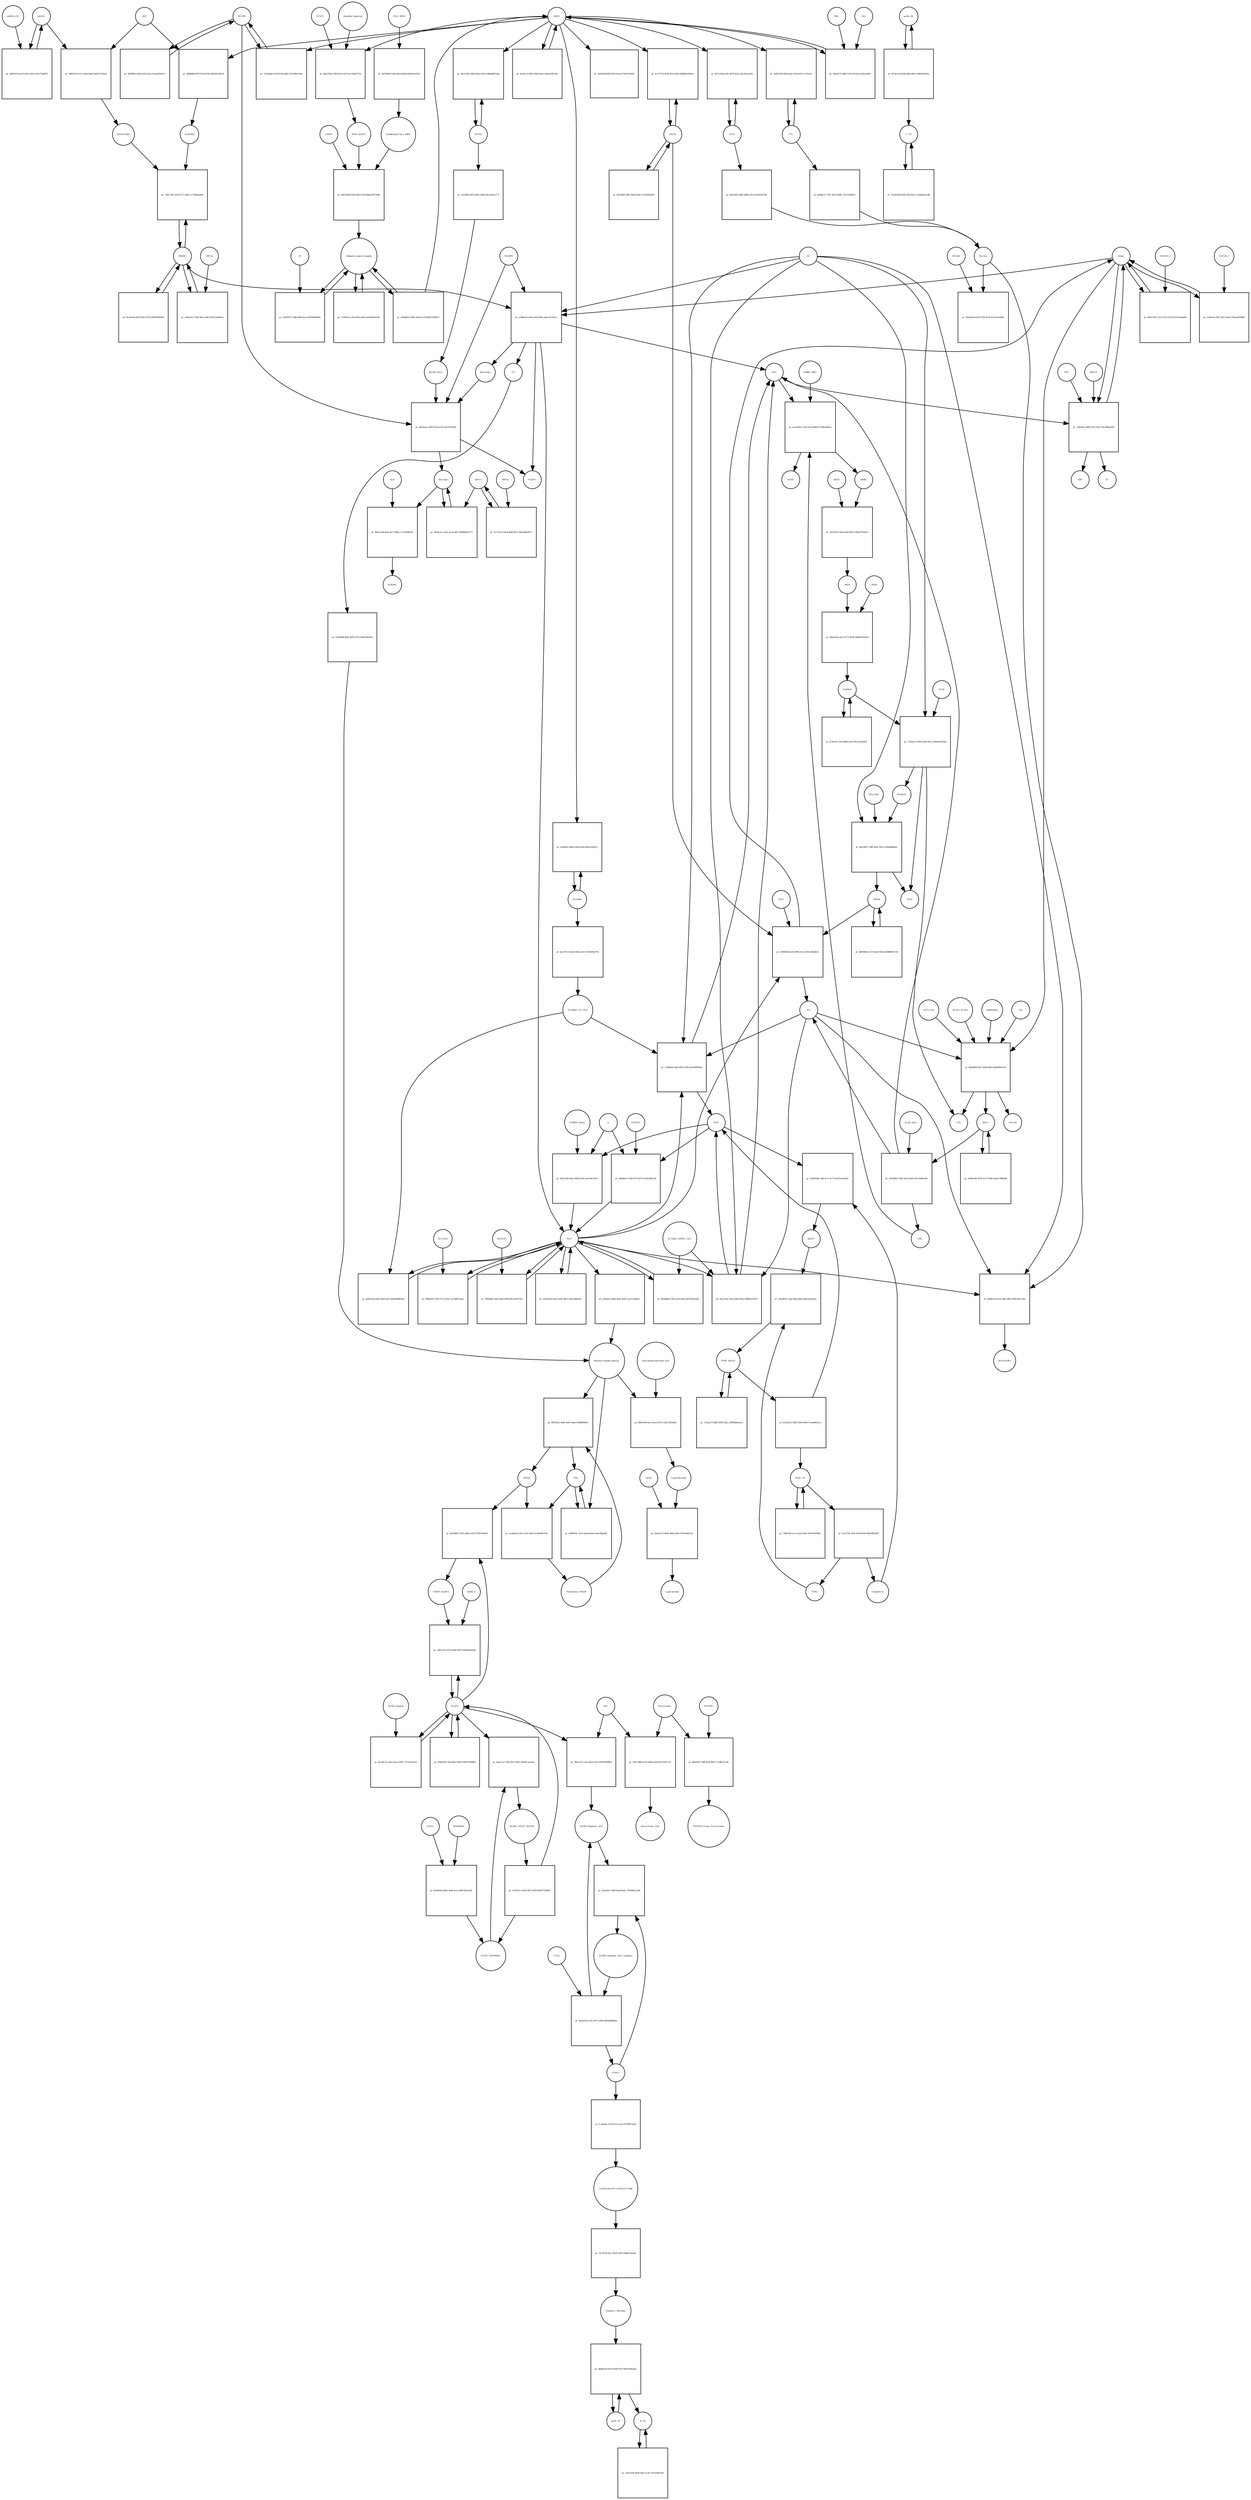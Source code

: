 strict digraph  {
Heme [annotation="urn_miriam_obo.chebi_CHEBI%3A30413", bipartite=0, cls="simple chemical", fontsize=4, label=Heme, shape=circle];
"pr_a7db6e1b-e932-4a65-9f9a-e0acc91354c2" [annotation="", bipartite=1, cls=process, fontsize=4, label="pr_a7db6e1b-e932-4a65-9f9a-e0acc91354c2", shape=square];
Biliverdin [annotation="urn_miriam_obo.chebi_CHEBI%3A17033", bipartite=0, cls="simple chemical", fontsize=4, label=Biliverdin, shape=circle];
HMOX1 [annotation="", bipartite=0, cls=macromolecule, fontsize=4, label=HMOX1, shape=circle];
O2 [annotation="urn_miriam_obo.chebi_CHEBI%3A15379", bipartite=0, cls="simple chemical", fontsize=4, label=O2, shape=circle];
NADPH [annotation="urn_miriam_obo.chebi_CHEBI%3A16474", bipartite=0, cls="simple chemical", fontsize=4, label=NADPH, shape=circle];
H2O [annotation="urn_miriam_obo.chebi_CHEBI%3A15377", bipartite=0, cls="simple chemical", fontsize=4, label=H2O, shape=circle];
"Fe2+" [annotation="urn_miriam_obo.chebi_CHEBI%3A29033", bipartite=0, cls="simple chemical", fontsize=4, label="Fe2+", shape=circle];
"NADP+" [annotation="urn_miriam_obo.chebi_CHEBI%3A18009", bipartite=0, cls="simple chemical", fontsize=4, label="NADP+", shape=circle];
CO [annotation="urn_miriam_obo.chebi_CHEBI%3A17245", bipartite=0, cls="simple chemical", fontsize=4, label=CO, shape=circle];
"pr_00d21435-c2ce-4710-a138-b1072c60ed90" [annotation="", bipartite=1, cls=process, fontsize=4, label="pr_00d21435-c2ce-4710-a138-b1072c60ed90", shape=square];
"FLVCR1-2" [annotation=urn_miriam_uniprot_Q9Y5Y0, bipartite=0, cls=macromolecule, fontsize=4, label="FLVCR1-2", shape=circle];
"pr_4d05aa4c-502f-41fd-aa24-aa0753f34f6a" [annotation="", bipartite=1, cls=process, fontsize=4, label="pr_4d05aa4c-502f-41fd-aa24-aa0753f34f6a", shape=square];
Bilirubin [annotation="urn_miriam_obo.chebi_CHEBI%3A16990", bipartite=0, cls="simple chemical", fontsize=4, label=Bilirubin, shape=circle];
BLVRB [annotation=urn_miriam_uniprot_P30043, bipartite=0, cls=macromolecule, fontsize=4, label=BLVRB, shape=circle];
"BLVRA_Zn2+" [annotation="urn_miriam_obo.chebi_CHEBI%3A29805|urn_miriam_uniprot_P53004", bipartite=0, cls=complex, fontsize=4, label="BLVRA_Zn2+", shape=circle];
"pr_661ba5cc-2bac-4c32-bdc1-890d663cb77c" [annotation="", bipartite=1, cls=process, fontsize=4, label="pr_661ba5cc-2bac-4c32-bdc1-890d663cb77c", shape=square];
ABCC1 [annotation="", bipartite=0, cls=macromolecule, fontsize=4, label=ABCC1, shape=circle];
"pr_900e1c68-8ae6-4f77-8485-cc27c0fd6230" [annotation="", bipartite=1, cls=process, fontsize=4, label="pr_900e1c68-8ae6-4f77-8485-cc27c0fd6230", shape=square];
ALB [annotation=urn_miriam_uniprot_P02768, bipartite=0, cls=macromolecule, fontsize=4, label=ALB, shape=circle];
"ALB/BIL" [annotation="urn_miriam_uniprot_P02768|urn_miriam_obo.chebi_CHEBI%3A16990", bipartite=0, cls=complex, fontsize=4, label="ALB/BIL", shape=circle];
NRF2 [annotation="", bipartite=0, cls=macromolecule, fontsize=4, label=NRF2, shape=circle];
"pr_dfdbf968-f679-47e6-87fd-168500128919" [annotation="", bipartite=1, cls=process, fontsize=4, label="pr_dfdbf968-f679-47e6-87fd-168500128919", shape=square];
MAF [annotation=urn_miriam_uniprot_O75444, bipartite=0, cls=macromolecule, fontsize=4, label=MAF, shape=circle];
"Nrf2/Maf" [annotation="", bipartite=0, cls=complex, fontsize=4, label="Nrf2/Maf", shape=circle];
"pr_78403278-a7ca-456a-b66f-2b031f728e44" [annotation="", bipartite=1, cls=process, fontsize=4, label="pr_78403278-a7ca-456a-b66f-2b031f728e44", shape=square];
BACH1 [annotation=urn_miriam_uniprot_O14867, bipartite=0, cls=macromolecule, fontsize=4, label=BACH1, shape=circle];
"BACH1/Maf" [annotation="", bipartite=0, cls=complex, fontsize=4, label="BACH1/Maf", shape=circle];
"pr_d8097470-8cc8-481e-af06-225fc73d4870" [annotation="", bipartite=1, cls=process, fontsize=4, label="pr_d8097470-8cc8-481e-af06-225fc73d4870", shape=square];
"miRNA-155" [annotation=urn_miriam_ncbigene_406947, bipartite=0, cls="nucleic acid feature", fontsize=4, label="miRNA-155", shape=circle];
"pr_728c7392-0109-4772-8b42-cc7df4feadd0" [annotation="", bipartite=1, cls=process, fontsize=4, label="pr_728c7392-0109-4772-8b42-cc7df4feadd0", shape=square];
PRIN9 [annotation="urn_miriam_obo.chebi_CHEBI%3A15430", bipartite=0, cls="simple chemical", fontsize=4, label=PRIN9, shape=circle];
"pr_e60948cd-6a20-409e-9cac-865c29fa8ec8" [annotation="", bipartite=1, cls=process, fontsize=4, label="pr_e60948cd-6a20-409e-9cac-865c29fa8ec8", shape=square];
FECH [annotation=urn_miriam_uniprot_P22830, bipartite=0, cls=macromolecule, fontsize=4, label=FECH, shape=circle];
"Pb2+" [annotation="urn_miriam_obo.chebi_CHEBI%3A27889", bipartite=0, cls="simple chemical", fontsize=4, label="Pb2+", shape=circle];
"H+" [annotation="urn_miriam_obo.chebi_CHEBI%3A15378", bipartite=0, cls="simple chemical", fontsize=4, label="H+", shape=circle];
"SUCC-CoA" [annotation="urn_miriam_obo.chebi_CHEBI%3A57292", bipartite=0, cls="simple chemical", fontsize=4, label="SUCC-CoA", shape=circle];
"pr_f8af8d94-b917-4d26-bff6-bdd4b6941fa9" [annotation="", bipartite=1, cls=process, fontsize=4, label="pr_f8af8d94-b917-4d26-bff6-bdd4b6941fa9", shape=square];
dALA [annotation="urn_miriam_obo.chebi_CHEBI%3A356416", bipartite=0, cls="simple chemical", fontsize=4, label=dALA, shape=circle];
ALAS1_ALAS2 [annotation="urn_miriam_uniprot_P13196|urn_miriam_uniprot_P22557", bipartite=0, cls=complex, fontsize=4, label=ALAS1_ALAS2, shape=circle];
Panhematin [annotation="urn_miriam_obo.chebi_CHEBI%3A50385", bipartite=0, cls="simple chemical", fontsize=4, label=Panhematin, shape=circle];
Gly [annotation="urn_miriam_obo.chebi_CHEBI%3A57305", bipartite=0, cls="simple chemical", fontsize=4, label=Gly, shape=circle];
"CoA-SH" [annotation="urn_miriam_obo.chebi_CHEBI%3A15346", bipartite=0, cls="simple chemical", fontsize=4, label="CoA-SH", shape=circle];
CO2 [annotation="urn_miriam_obo.chebi_CHEBI%3A16526", bipartite=0, cls="simple chemical", fontsize=4, label=CO2, shape=circle];
"pr_8dea76a4-5500-4410-9cf3-a2c1f4b7f754" [annotation="", bipartite=1, cls=process, fontsize=4, label="pr_8dea76a4-5500-4410-9cf3-a2c1f4b7f754", shape=square];
KEAP1 [annotation=urn_miriam_uniprot_Q14145, bipartite=0, cls=macromolecule, fontsize=4, label=KEAP1, shape=circle];
NRF2_KEAP1 [annotation="urn_miriam_uniprot_Q14145|urn_miriam_uniprot_Q16236", bipartite=0, cls=complex, fontsize=4, label=NRF2_KEAP1, shape=circle];
"Dimethly fumarate" [annotation="urn_miriam_obo.chebi_CHEBI%3A76004", bipartite=0, cls="simple chemical", fontsize=4, label="Dimethly fumarate", shape=circle];
"Ubiquitin Ligase Complex" [annotation="urn_miriam_uniprot_Q14145|urn_miriam_uniprot_Q15843|urn_miriam_uniprot_Q13618|urn_miriam_uniprot_P62877|urn_miriam_uniprot_Q16236|urn_miriam_uniprot_P0CG48|urn_miriam_pubmed_19940261|urn_miriam_interpro_IPR000608", bipartite=0, cls=complex, fontsize=4, label="Ubiquitin Ligase Complex", shape=circle];
"pr_7c0925ce-c0ef-487e-b855-bcd2a682ae93" [annotation="", bipartite=1, cls=process, fontsize=4, label="pr_7c0925ce-c0ef-487e-b855-bcd2a682ae93", shape=square];
"pr_597b0601-18b2-4e32-bfd3-a5312d86a590" [annotation="", bipartite=1, cls=process, fontsize=4, label="pr_597b0601-18b2-4e32-bfd3-a5312d86a590", shape=square];
PBG [annotation="urn_miriam_obo.chebi_CHEBI%3A58126", bipartite=0, cls="simple chemical", fontsize=4, label=PBG, shape=circle];
"ALAD_Zn2+" [annotation="urn_miriam_uniprot_P13716|urn_miriam_obo.chebi_CHEBI%3A29105", bipartite=0, cls=complex, fontsize=4, label="ALAD_Zn2+", shape=circle];
"pr_ea556922-37a8-4116-96d6-0c70d6c06bcb" [annotation="", bipartite=1, cls=process, fontsize=4, label="pr_ea556922-37a8-4116-96d6-0c70d6c06bcb", shape=square];
HMBL [annotation="urn_miriam_obo.chebi_CHEBI%3A57845", bipartite=0, cls="simple chemical", fontsize=4, label=HMBL, shape=circle];
HMBS_DIPY [annotation="urn_miriam_obo.chebi_CHEBI%3A36319|urn_miriam_uniprot_P08397", bipartite=0, cls=complex, fontsize=4, label=HMBS_DIPY, shape=circle];
"NH4+" [annotation="urn_miriam_obo.chebi_CHEBI%3A28938", bipartite=0, cls="simple chemical", fontsize=4, label="NH4+", shape=circle];
"pr_a0276047-b924-4a4f-9bc6-19ba47393b13" [annotation="", bipartite=1, cls=process, fontsize=4, label="pr_a0276047-b924-4a4f-9bc6-19ba47393b13", shape=square];
URO3 [annotation="urn_miriam_obo.chebi_CHEBI%3A15437", bipartite=0, cls="simple chemical", fontsize=4, label=URO3, shape=circle];
UROS [annotation=urn_miriam_uniprot_P10746, bipartite=0, cls=macromolecule, fontsize=4, label=UROS, shape=circle];
"pr_a86c616e-a013-4175-9030-6a6b007658c8" [annotation="", bipartite=1, cls=process, fontsize=4, label="pr_a86c616e-a013-4175-9030-6a6b007658c8", shape=square];
COPRO3 [annotation="urn_miriam_obo.chebi_CHEBI%3A15439", bipartite=0, cls="simple chemical", fontsize=4, label=COPRO3, shape=circle];
UROD [annotation=urn_miriam_uniprot_P06132, bipartite=0, cls=macromolecule, fontsize=4, label=UROD, shape=circle];
"pr_27d1b3c5-8926-4245-85ca-20b6a45b32a6" [annotation="", bipartite=1, cls=process, fontsize=4, label="pr_27d1b3c5-8926-4245-85ca-20b6a45b32a6", shape=square];
PPGEN9 [annotation="urn_miriam_obo.chebi_CHEBI%3A15435", bipartite=0, cls="simple chemical", fontsize=4, label=PPGEN9, shape=circle];
CPOX [annotation=urn_miriam_uniprot_P36551, bipartite=0, cls=macromolecule, fontsize=4, label=CPOX, shape=circle];
H2O2 [annotation="urn_miriam_obo.chebi_CHEBI%3A16240", bipartite=0, cls="simple chemical", fontsize=4, label=H2O2, shape=circle];
"pr_06229875-78f9-404c-95a1-61f8ad888662" [annotation="", bipartite=1, cls=process, fontsize=4, label="pr_06229875-78f9-404c-95a1-61f8ad888662", shape=square];
PPO_FAD [annotation="urn_miriam_obo.chebi_CHEBI%3A16238|urn_miriam_uniprot_P50336", bipartite=0, cls=complex, fontsize=4, label=PPO_FAD, shape=circle];
"pr_fd1f9c23-98f3-49e0-8eae-14b1a0587d5e" [annotation="", bipartite=1, cls=process, fontsize=4, label="pr_fd1f9c23-98f3-49e0-8eae-14b1a0587d5e", shape=square];
"pr_659de30b-67d4-4e17-b18e-da9ce78d858b" [annotation="", bipartite=1, cls="uncertain process", fontsize=4, label="pr_659de30b-67d4-4e17-b18e-da9ce78d858b", shape=square];
"pr_b73f1ef3-f263-48d6-ab76-d912c9ee9437" [annotation="", bipartite=1, cls="uncertain process", fontsize=4, label="pr_b73f1ef3-f263-48d6-ab76-d912c9ee9437", shape=square];
"pr_8d000b8e-5118-4ed2-93b4-65b886b97c3d" [annotation="", bipartite=1, cls="uncertain process", fontsize=4, label="pr_8d000b8e-5118-4ed2-93b4-65b886b97c3d", shape=square];
"Poly-unsaturated fatty acid" [annotation="urn_miriam_obo.chebi_CHEBI%3A26208", bipartite=0, cls="simple chemical", fontsize=4, label="Poly-unsaturated fatty acid", shape=circle];
"pr_df8cfe06-be1a-4ee4-9275-c2bc2381b9b2" [annotation="", bipartite=1, cls=process, fontsize=4, label="pr_df8cfe06-be1a-4ee4-9275-c2bc2381b9b2", shape=square];
"Lipid Peroxide" [annotation="urn_miriam_obo.chebi_CHEBI%3A61051", bipartite=0, cls="simple chemical", fontsize=4, label="Lipid Peroxide", shape=circle];
"Reactive Oxygen Species" [annotation="urn_miriam_obo.chebi_CHEBI%3A26523", bipartite=0, cls="simple chemical", fontsize=4, label="Reactive Oxygen Species", shape=circle];
"pr_644b6258-923e-46fe-99c4-9dfe1decc56a" [annotation="", bipartite=1, cls=process, fontsize=4, label="pr_644b6258-923e-46fe-99c4-9dfe1decc56a", shape=square];
"Fe(3+)O(OH)" [annotation="urn_miriam_obo.chebi_CHEBI%3A78619", bipartite=0, cls="simple chemical", fontsize=4, label="Fe(3+)O(OH)", shape=circle];
Ferritin [annotation=urn_miriam_uniprot_P02794, bipartite=0, cls=complex, fontsize=4, label=Ferritin, shape=circle];
"pr_a6f8a1bd-ade4-40a9-a5e3-484e90d861d4" [annotation="", bipartite=1, cls=process, fontsize=4, label="pr_a6f8a1bd-ade4-40a9-a5e3-484e90d861d4", shape=square];
"SLC40A1_CP_Cu2+" [annotation="urn_miriam_uniprot_P00450|urn_miriam_uniprot_Q9NP59|urn_miriam_obo.chebi_CHEBI%3A29036", bipartite=0, cls=complex, fontsize=4, label="SLC40A1_CP_Cu2+", shape=circle];
"pr_52dbbfaf-cbb9-4910-a838-d2355ff464a8" [annotation="", bipartite=1, cls=process, fontsize=4, label="pr_52dbbfaf-cbb9-4910-a838-d2355ff464a8", shape=square];
"Fe3+" [annotation="urn_miriam_obo.chebi_CHEBI%3A29034", bipartite=0, cls="simple chemical", fontsize=4, label="Fe3+", shape=circle];
SLC40A1 [annotation=urn_miriam_ncbigene_30061, bipartite=0, cls="nucleic acid feature", fontsize=4, label=SLC40A1, shape=circle];
"pr_5e0efb1f-f468-42b0-ba34-f859a2502fc4" [annotation="", bipartite=1, cls=process, fontsize=4, label="pr_5e0efb1f-f468-42b0-ba34-f859a2502fc4", shape=square];
FTH1 [annotation=urn_miriam_ncbigene_2495, bipartite=0, cls="nucleic acid feature", fontsize=4, label=FTH1, shape=circle];
"pr_607cc9d4-a38c-437f-9e2a-32cd35eae3f6" [annotation="", bipartite=1, cls=process, fontsize=4, label="pr_607cc9d4-a38c-437f-9e2a-32cd35eae3f6", shape=square];
FTL [annotation=urn_miriam_ncbigene_2512, bipartite=0, cls="nucleic acid feature", fontsize=4, label=FTL, shape=circle];
"pr_0ef6c290-2fd0-4eae-a336-647c11150c03" [annotation="", bipartite=1, cls=process, fontsize=4, label="pr_0ef6c290-2fd0-4eae-a336-647c11150c03", shape=square];
"pr_baf5efd2-58d9-4086-b302-6ec681fd7381" [annotation="", bipartite=1, cls=process, fontsize=4, label="pr_baf5efd2-58d9-4086-b302-6ec681fd7381", shape=square];
"pr_b04bbc72-7fac-4201-8a80-115e753bfd7a" [annotation="", bipartite=1, cls=process, fontsize=4, label="pr_b04bbc72-7fac-4201-8a80-115e753bfd7a", shape=square];
"pr_8c175791-9f5b-4b1d-84a2-d8b46a530603" [annotation="", bipartite=1, cls=process, fontsize=4, label="pr_8c175791-9f5b-4b1d-84a2-d8b46a530603", shape=square];
"pr_04a3b9f5-08f3-44a9-8e89-c119d23fe8e8" [annotation="", bipartite=1, cls=process, fontsize=4, label="pr_04a3b9f5-08f3-44a9-8e89-c119d23fe8e8", shape=square];
"pr_9e1efa38-2432-462c-97e4-bf09241fb993" [annotation="", bipartite=1, cls=process, fontsize=4, label="pr_9e1efa38-2432-462c-97e4-bf09241fb993", shape=square];
BLVRA [annotation=urn_miriam_ncbigene_644, bipartite=0, cls="nucleic acid feature", fontsize=4, label=BLVRA, shape=circle];
"pr_36e15264-39d6-40aa-9209-2489dd6b74ba" [annotation="", bipartite=1, cls=process, fontsize=4, label="pr_36e15264-39d6-40aa-9209-2489dd6b74ba", shape=square];
"pr_5315bda6-e339-479d-aaf8-5323789cc500" [annotation="", bipartite=1, cls=process, fontsize=4, label="pr_5315bda6-e339-479d-aaf8-5323789cc500", shape=square];
"pr_dd398f1a-f94f-4e20-a3da-3c4e6e9410c1" [annotation="", bipartite=1, cls=process, fontsize=4, label="pr_dd398f1a-f94f-4e20-a3da-3c4e6e9410c1", shape=square];
"pr_a3ef9fd4-287d-4be3-b0f8-83e1ae85e779" [annotation="", bipartite=1, cls=process, fontsize=4, label="pr_a3ef9fd4-287d-4be3-b0f8-83e1ae85e779", shape=square];
"pr_ba1475c2-83a0-4b9a-a411-91563db2079c" [annotation="", bipartite=1, cls=process, fontsize=4, label="pr_ba1475c2-83a0-4b9a-a411-91563db2079c", shape=square];
"pr_76a28a29-4e28-4738-91a6-f21e2e5e699a" [annotation="", bipartite=1, cls=process, fontsize=4, label="pr_76a28a29-4e28-4738-91a6-f21e2e5e699a", shape=square];
NCOA4 [annotation=urn_miriam_uniprot_Q13772, bipartite=0, cls=macromolecule, fontsize=4, label=NCOA4, shape=circle];
"pr_81f5a19d-fadc-430b-812b-eaac6d15f3eb" [annotation="", bipartite=1, cls=process, fontsize=4, label="pr_81f5a19d-fadc-430b-812b-eaac6d15f3eb", shape=square];
CYBRD1_Heme [annotation="urn_miriam_uniprot_Q53TN4|urn_miriam_obo.chebi_CHEBI%3A30413", bipartite=0, cls=complex, fontsize=4, label=CYBRD1_Heme, shape=circle];
"e-" [annotation="urn_miriam_obo.chebi_CHEBI%3A10545", bipartite=0, cls="simple chemical", fontsize=4, label="e-", shape=circle];
"pr_9f9be605-307f-477a-97be-11a74d912a0a" [annotation="", bipartite=1, cls=process, fontsize=4, label="pr_9f9be605-307f-477a-97be-11a74d912a0a", shape=square];
SLC11A2 [annotation=urn_miriam_uniprot_P49281, bipartite=0, cls=macromolecule, fontsize=4, label=SLC11A2, shape=circle];
"pr_0dab27cd-db32-4b0a-8024-57f4c9a6b12e" [annotation="", bipartite=1, cls=process, fontsize=4, label="pr_0dab27cd-db32-4b0a-8024-57f4c9a6b12e", shape=square];
"Lipid alcohol" [annotation="urn_miriam_obo.chebi_CHEBI%3A24026", bipartite=0, cls="simple chemical", fontsize=4, label="Lipid alcohol", shape=circle];
GPX4 [annotation=urn_miriam_uniprot_P36969, bipartite=0, cls=macromolecule, fontsize=4, label=GPX4, shape=circle];
"pr_c663cbc2-782d-4de7-a9fe-603532edb25d" [annotation="", bipartite=1, cls=process, fontsize=4, label="pr_c663cbc2-782d-4de7-a9fe-603532edb25d", shape=square];
ORF3a [annotation="urn_miriam_uniprot_P0DTC3|urn_miriam_taxonomy_2697049", bipartite=0, cls=macromolecule, fontsize=4, label=ORF3a, shape=circle];
"pr_a93faf21-4644-4ef0-9e96-3a137c9e99cc" [annotation="", bipartite=1, cls=process, fontsize=4, label="pr_a93faf21-4644-4ef0-9e96-3a137c9e99cc", shape=square];
"pr_0177d1c5-5d24-468f-96c1-fdd22bb04971" [annotation="", bipartite=1, cls=process, fontsize=4, label="pr_0177d1c5-5d24-468f-96c1-fdd22bb04971", shape=square];
ORF9c [annotation=urn_miriam_taxonomy_2697049, bipartite=0, cls=macromolecule, fontsize=4, label=ORF9c, shape=circle];
CUL3_RBX1 [annotation="urn_miriam_uniprot_Q13618|urn_miriam_uniprot_P62877", bipartite=0, cls=complex, fontsize=4, label=CUL3_RBX1, shape=circle];
"pr_8107d946-53d2-44ad-9a89-06d5df1b70e3" [annotation="", bipartite=1, cls=process, fontsize=4, label="pr_8107d946-53d2-44ad-9a89-06d5df1b70e3", shape=square];
"Neddylated CUL3_RBX1" [annotation="urn_miriam_uniprot_Q15843|urn_miriam_uniprot_Q13618|urn_miriam_uniprot_P62877", bipartite=0, cls=complex, fontsize=4, label="Neddylated CUL3_RBX1", shape=circle];
"pr_fab1fe49-86ff-4f50-b1a4-e709e70c0f0f" [annotation="", bipartite=1, cls=process, fontsize=4, label="pr_fab1fe49-86ff-4f50-b1a4-e709e70c0f0f", shape=square];
"pr_eb6354d9-d3a9-48a9-91f0-bb6a3007569b" [annotation="", bipartite=1, cls=process, fontsize=4, label="pr_eb6354d9-d3a9-48a9-91f0-bb6a3007569b", shape=square];
CAND1 [annotation=urn_miriam_uniprot_Q86VP6, bipartite=0, cls=macromolecule, fontsize=4, label=CAND1, shape=circle];
E2 [annotation=urn_miriam_interpro_IPR000608, bipartite=0, cls=macromolecule, fontsize=4, label=E2, shape=circle];
"pr_1ab47457-cddb-4bf0-b1ee-0f29584bfd26" [annotation="", bipartite=1, cls=process, fontsize=4, label="pr_1ab47457-cddb-4bf0-b1ee-0f29584bfd26", shape=square];
"pr_d22bf127-dbf9-4101-8374-9cc06acadf54" [annotation="", bipartite=1, cls=process, fontsize=4, label="pr_d22bf127-dbf9-4101-8374-9cc06acadf54", shape=square];
PKC [annotation="urn_miriam_pubmed_12198130|urn_miriam_interpro_IPR012233", bipartite=0, cls=macromolecule, fontsize=4, label=PKC, shape=circle];
CK2 [annotation="", bipartite=0, cls=macromolecule, fontsize=4, label=CK2, shape=circle];
"pr_314bcdcf-fbb7-4fa1-8aa0-716aedd764b4" [annotation="", bipartite=1, cls=process, fontsize=4, label="pr_314bcdcf-fbb7-4fa1-8aa0-716aedd764b4", shape=square];
"FLVCR1-1" [annotation=urn_miriam_uniprot_Q9Y5Y0, bipartite=0, cls=macromolecule, fontsize=4, label="FLVCR1-1", shape=circle];
"pr_129e9f1e-3b99-47d1-9fe3-3d13df8aa843" [annotation="", bipartite=1, cls=process, fontsize=4, label="pr_129e9f1e-3b99-47d1-9fe3-3d13df8aa843", shape=square];
ABCG2 [annotation=urn_miriam_uniprot_Q9UNQ0, bipartite=0, cls="macromolecule multimer", fontsize=4, label=ABCG2, shape=circle];
ATP [annotation="urn_miriam_obo.chebi_CHEBI%3A30616", bipartite=0, cls="simple chemical", fontsize=4, label=ATP, shape=circle];
Pi [annotation="urn_miriam_obo.chebi_CHEBI%3A18367", bipartite=0, cls="simple chemical", fontsize=4, label=Pi, shape=circle];
ADP [annotation="urn_miriam_obo.chebi_CHEBI%3A456216", bipartite=0, cls="simple chemical", fontsize=4, label=ADP, shape=circle];
"pr_df35db8b-74d5-4c5f-a6e4-fb57d2033ad9" [annotation="", bipartite=1, cls=process, fontsize=4, label="pr_df35db8b-74d5-4c5f-a6e4-fb57d2033ad9", shape=square];
"SLC40A1_HEPH_Cu2+" [annotation="urn_miriam_uniprot_Q9BQS7|urn_miriam_uniprot_Q9NP59|urn_miriam_obo.chebi_CHEBI%3A28694", bipartite=0, cls=complex, fontsize=4, label="SLC40A1_HEPH_Cu2+", shape=circle];
"pr_49cc81ee-95e6-4404-99a2-98ff86537f59" [annotation="", bipartite=1, cls=process, fontsize=4, label="pr_49cc81ee-95e6-4404-99a2-98ff86537f59", shape=square];
"pr_49289344-c48f-4c7c-bc75-8c635ac8d35e" [annotation="", bipartite=1, cls=process, fontsize=4, label="pr_49289344-c48f-4c7c-bc75-8c635ac8d35e", shape=square];
Transferrin [annotation=urn_miriam_uniprot_P02787, bipartite=0, cls=macromolecule, fontsize=4, label=Transferrin, shape=circle];
holoTF [annotation="urn_miriam_uniprot_P02787|urn_miriam_obo.chebi_CHEBI%3A29034", bipartite=0, cls=complex, fontsize=4, label=holoTF, shape=circle];
TFRC [annotation=urn_miriam_uniprot_P02786, bipartite=0, cls="macromolecule multimer", fontsize=4, label=TFRC, shape=circle];
"pr_c6a2f010-c3ea-44be-88ed-4ab2a623ef2a" [annotation="", bipartite=1, cls=process, fontsize=4, label="pr_c6a2f010-c3ea-44be-88ed-4ab2a623ef2a", shape=square];
TFRC_holoTF [annotation="urn_miriam_uniprot_P02787|urn_miriam_obo.chebi_CHEBI%3A29034|urn_miriam_uniprot_P02786", bipartite=0, cls=complex, fontsize=4, label=TFRC_holoTF, shape=circle];
"pr_a7dea27f-2d83-4995-ad21-29990d9ea5a4" [annotation="", bipartite=1, cls=process, fontsize=4, label="pr_a7dea27f-2d83-4995-ad21-29990d9ea5a4", shape=square];
"pr_b23a6a12-dd9f-435b-9d48-51a4ed854acc" [annotation="", bipartite=1, cls=process, fontsize=4, label="pr_b23a6a12-dd9f-435b-9d48-51a4ed854acc", shape=square];
TFRC_TF [annotation="urn_miriam_uniprot_P02787|urn_miriam_uniprot_P02786", bipartite=0, cls=complex, fontsize=4, label=TFRC_TF, shape=circle];
"pr_b68b81fc-41d6-427f-b37f-e3e4100f2c2b" [annotation="", bipartite=1, cls=process, fontsize=4, label="pr_b68b81fc-41d6-427f-b37f-e3e4100f2c2b", shape=square];
STEAP3 [annotation=urn_miriam_uniprot_Q658P3, bipartite=0, cls=macromolecule, fontsize=4, label=STEAP3, shape=circle];
"pr_35fba44b-3a94-4a45-839f-d82c2ef67343" [annotation="", bipartite=1, cls=process, fontsize=4, label="pr_35fba44b-3a94-4a45-839f-d82c2ef67343", shape=square];
MCOLN1 [annotation=urn_miriam_uniprot_Q9GZU1, bipartite=0, cls=macromolecule, fontsize=4, label=MCOLN1, shape=circle];
"pr_62282e6a-8aa6-4c94-9b51-238cef88ea45" [annotation="", bipartite=1, cls=process, fontsize=4, label="pr_62282e6a-8aa6-4c94-9b51-238cef88ea45", shape=square];
"pr_7fb8c92b-a1ca-4eaf-b3e0-508187bf9d4c" [annotation="", bipartite=1, cls=process, fontsize=4, label="pr_7fb8c92b-a1ca-4eaf-b3e0-508187bf9d4c", shape=square];
"pr_7acf7206-01df-4cd0-b504-486d3ffb3b97" [annotation="", bipartite=1, cls=process, fontsize=4, label="pr_7acf7206-01df-4cd0-b504-486d3ffb3b97", shape=square];
"pr_c96dd872-2bdd-424a-9ce4-645d723662a7" [annotation="", bipartite=1, cls=process, fontsize=4, label="pr_c96dd872-2bdd-424a-9ce4-645d723662a7", shape=square];
Thioredoxin_TXNIP [annotation="urn_miriam_uniprot_P10599|urn_miriam_uniprot_Q9H3M7", bipartite=0, cls=complex, fontsize=4, label=Thioredoxin_TXNIP, shape=circle];
"pr_0f0338e2-394e-4e81-96aa-2f68f8b0bfe7" [annotation="", bipartite=1, cls=process, fontsize=4, label="pr_0f0338e2-394e-4e81-96aa-2f68f8b0bfe7", shape=square];
TXNIP [annotation=urn_miriam_uniprot_Q9H3M7, bipartite=0, cls=macromolecule, fontsize=4, label=TXNIP, shape=circle];
TXN [annotation=urn_miriam_uniprot_P10599, bipartite=0, cls=macromolecule, fontsize=4, label=TXN, shape=circle];
NLRP3 [annotation=urn_miriam_uniprot_Q96P20, bipartite=0, cls=macromolecule, fontsize=4, label=NLRP3, shape=circle];
"pr_4ac84c2e-1d62-4caa-a398-771311fa1b14" [annotation="", bipartite=1, cls=process, fontsize=4, label="pr_4ac84c2e-1d62-4caa-a398-771311fa1b14", shape=square];
"Nf-KB Complex" [annotation="urn_miriam_uniprot_P19838|urn_miriam_uniprot_Q04206|urn_miriam_uniprot_Q00653", bipartite=0, cls=complex, fontsize=4, label="Nf-KB Complex", shape=circle];
"pr_b39dcff0-c3dd-46e1-90e3-05f8701408bd" [annotation="", bipartite=1, cls=process, fontsize=4, label="pr_b39dcff0-c3dd-46e1-90e3-05f8701408bd", shape=square];
"pr_e904934c-32c9-4e5d-bc85-eeefa78be822" [annotation="", bipartite=1, cls=process, fontsize=4, label="pr_e904934c-32c9-4e5d-bc85-eeefa78be822", shape=square];
"pr_0cabd324-cb3c-4314-a8cb-5c62e0f4762a" [annotation="", bipartite=1, cls=process, fontsize=4, label="pr_0cabd324-cb3c-4314-a8cb-5c62e0f4762a", shape=square];
HSP90AB1 [annotation=urn_miriam_uniprot_P08238, bipartite=0, cls=macromolecule, fontsize=4, label=HSP90AB1, shape=circle];
"pr_02584e28-8d42-4ed6-b11e-d4019fe2e542" [annotation="", bipartite=1, cls=process, fontsize=4, label="pr_02584e28-8d42-4ed6-b11e-d4019fe2e542", shape=square];
SUGT1 [annotation=urn_miriam_uniprot_Q9Y2Z0, bipartite=0, cls=macromolecule, fontsize=4, label=SUGT1, shape=circle];
SUGT1_HSP90AB1 [annotation="urn_miriam_uniprot_P08238|urn_miriam_uniprot_Q9Y2Z0", bipartite=0, cls=complex, fontsize=4, label=SUGT1_HSP90AB1, shape=circle];
"pr_faaac7a1-342f-45e7-bb21-46392caa1dca" [annotation="", bipartite=1, cls=process, fontsize=4, label="pr_faaac7a1-342f-45e7-bb21-46392caa1dca", shape=square];
NLRP3_SUGT1_HSP90 [annotation="urn_miriam_uniprot_P08238|urn_miriam_uniprot_Q96P20|urn_miriam_uniprot_Q9Y2Z0", bipartite=0, cls=complex, fontsize=4, label=NLRP3_SUGT1_HSP90, shape=circle];
"pr_de188833-1901-4bdb-a126-475fb7befb9c" [annotation="", bipartite=1, cls=process, fontsize=4, label="pr_de188833-1901-4bdb-a126-475fb7befb9c", shape=square];
TXNIP_NLRP3 [annotation="urn_miriam_uniprot_Q9H3M7|urn_miriam_uniprot_Q96P20", bipartite=0, cls=complex, fontsize=4, label=TXNIP_NLRP3, shape=circle];
"pr_3ffe1a35-ce22-462a-a437-6587f2f498e4" [annotation="", bipartite=1, cls=process, fontsize=4, label="pr_3ffe1a35-ce22-462a-a437-6587f2f498e4", shape=square];
ASC [annotation=urn_miriam_uniprot_Q9ULZ3, bipartite=0, cls=macromolecule, fontsize=4, label=ASC, shape=circle];
"NLRP3 oligomer_ASC" [annotation="urn_miriam_uniprot_Q9ULZ3|urn_miriam_obo.chebi_CHEBI%3A36080", bipartite=0, cls=complex, fontsize=4, label="NLRP3 oligomer_ASC", shape=circle];
"pr_e29eefb1-1388-4aa8-8ebc-5762bd9c22d9" [annotation="", bipartite=1, cls=process, fontsize=4, label="pr_e29eefb1-1388-4aa8-8ebc-5762bd9c22d9", shape=square];
CASP1 [annotation=urn_miriam_uniprot_P29466, bipartite=0, cls=macromolecule, fontsize=4, label=CASP1, shape=circle];
"NLRP3 oligomer_ASC_Caspase1" [annotation="urn_miriam_uniprot_P29466|urn_miriam_uniprot_Q9ULZ3", bipartite=0, cls=complex, fontsize=4, label="NLRP3 oligomer_ASC_Caspase1", shape=circle];
"pr_2491cd9b-ab70-4540-a1ab-b2f7e1e617ec" [annotation="", bipartite=1, cls=process, fontsize=4, label="pr_2491cd9b-ab70-4540-a1ab-b2f7e1e617ec", shape=square];
"Pyrin trimer" [annotation=urn_miriam_uniprot_O15553, bipartite=0, cls=complex, fontsize=4, label="Pyrin trimer", shape=circle];
"Pyrin trimer_ASC" [annotation="urn_miriam_uniprot_O15553|urn_miriam_uniprot_Q9ULZ3", bipartite=0, cls=complex, fontsize=4, label="Pyrin trimer_ASC", shape=circle];
"pr_6bfa0f54-7f0b-4f39-95b6-7c2dffc9ced1" [annotation="", bipartite=1, cls=process, fontsize=4, label="pr_6bfa0f54-7f0b-4f39-95b6-7c2dffc9ced1", shape=square];
PSTPIP1 [annotation=urn_miriam_uniprot_O43586, bipartite=0, cls="macromolecule multimer", fontsize=4, label=PSTPIP1, shape=circle];
"PSTPIP1 trimer_Pyrin trimer" [annotation="urn_miriam_uniprot_O15553|urn_miriam_uniprot_O43586", bipartite=0, cls=complex, fontsize=4, label="PSTPIP1 trimer_Pyrin trimer", shape=circle];
"pr_843ab224-07bc-4f7c-a069-b902ebf84bdd" [annotation="", bipartite=1, cls=process, fontsize=4, label="pr_843ab224-07bc-4f7c-a069-b902ebf84bdd", shape=square];
CTSG [annotation=urn_miriam_uniprot_P08311, bipartite=0, cls=macromolecule, fontsize=4, label=CTSG, shape=circle];
"pr_fc1fa93e-3704-4273-ac41-6779f4f11be0" [annotation="", bipartite=1, cls=process, fontsize=4, label="pr_fc1fa93e-3704-4273-ac41-6779f4f11be0", shape=square];
"CASP1(120-197)_CASP1(317-404)" [annotation=urn_miriam_uniprot_P29466, bipartite=0, cls=complex, fontsize=4, label="CASP1(120-197)_CASP1(317-404)", shape=circle];
"pr_1fc7b55b-ffce-4d14-a5f0-53bdb116cfbb" [annotation="", bipartite=1, cls=process, fontsize=4, label="pr_1fc7b55b-ffce-4d14-a5f0-53bdb116cfbb", shape=square];
"Caspase-1 Tetramer" [annotation=urn_miriam_uniprot_P29466, bipartite=0, cls="complex multimer", fontsize=4, label="Caspase-1 Tetramer", shape=circle];
"proIL-1B" [annotation=urn_miriam_uniprot_P01584, bipartite=0, cls=macromolecule, fontsize=4, label="proIL-1B", shape=circle];
"pr_4674c634-db38-4f4e-b847-f3602fe0b5b1" [annotation="", bipartite=1, cls=process, fontsize=4, label="pr_4674c634-db38-4f4e-b847-f3602fe0b5b1", shape=square];
"IL-1B" [annotation=urn_miriam_uniprot_P01584, bipartite=0, cls=macromolecule, fontsize=4, label="IL-1B", shape=circle];
"pr_01d50c08-833b-430a-ba15-ca2bdbae5edb" [annotation="", bipartite=1, cls="omitted process", fontsize=4, label="pr_01d50c08-833b-430a-ba15-ca2bdbae5edb", shape=square];
"pr_a991701e-d274-496e-85f5-93850b259e46" [annotation="", bipartite=1, cls=process, fontsize=4, label="pr_a991701e-d274-496e-85f5-93850b259e46", shape=square];
"SARS E" [annotation=urn_miriam_uniprot_P59637, bipartite=0, cls=macromolecule, fontsize=4, label="SARS E", shape=circle];
"proIL-18" [annotation=urn_miriam_uniprot_Q14116, bipartite=0, cls=macromolecule, fontsize=4, label="proIL-18", shape=circle];
"pr_d0d4eaa9-025f-4a00-b7f5-596633d6ae6a" [annotation="", bipartite=1, cls=process, fontsize=4, label="pr_d0d4eaa9-025f-4a00-b7f5-596633d6ae6a", shape=square];
"IL-18" [annotation=urn_miriam_uniprot_Q14116, bipartite=0, cls=macromolecule, fontsize=4, label="IL-18", shape=circle];
"pr_13e1037b-de46-4fd7-a124-71f525091ab8" [annotation="", bipartite=1, cls="omitted process", fontsize=4, label="pr_13e1037b-de46-4fd7-a124-71f525091ab8", shape=square];
"pr_53ad4fd9-de9f-4b7b-973f-a5d67f4bc956" [annotation="", bipartite=1, cls=process, fontsize=4, label="pr_53ad4fd9-de9f-4b7b-973f-a5d67f4bc956", shape=square];
"pr_c07052cc-d526-4921-8e04-f8ef67328661" [annotation="", bipartite=1, cls=process, fontsize=4, label="pr_c07052cc-d526-4921-8e04-f8ef67328661", shape=square];
Heme -> "pr_a7db6e1b-e932-4a65-9f9a-e0acc91354c2"  [annotation="", interaction_type=consumption];
Heme -> "pr_00d21435-c2ce-4710-a138-b1072c60ed90"  [annotation="", interaction_type=consumption];
Heme -> "pr_f8af8d94-b917-4d26-bff6-bdd4b6941fa9"  [annotation=urn_miriam_pubmed_25446301, interaction_type=inhibition];
Heme -> "pr_314bcdcf-fbb7-4fa1-8aa0-716aedd764b4"  [annotation="", interaction_type=consumption];
Heme -> "pr_129e9f1e-3b99-47d1-9fe3-3d13df8aa843"  [annotation="", interaction_type=consumption];
"pr_a7db6e1b-e932-4a65-9f9a-e0acc91354c2" -> Biliverdin  [annotation="", interaction_type=production];
"pr_a7db6e1b-e932-4a65-9f9a-e0acc91354c2" -> H2O  [annotation="", interaction_type=production];
"pr_a7db6e1b-e932-4a65-9f9a-e0acc91354c2" -> "Fe2+"  [annotation="", interaction_type=production];
"pr_a7db6e1b-e932-4a65-9f9a-e0acc91354c2" -> "NADP+"  [annotation="", interaction_type=production];
"pr_a7db6e1b-e932-4a65-9f9a-e0acc91354c2" -> CO  [annotation="", interaction_type=production];
Biliverdin -> "pr_4d05aa4c-502f-41fd-aa24-aa0753f34f6a"  [annotation="", interaction_type=consumption];
HMOX1 -> "pr_a7db6e1b-e932-4a65-9f9a-e0acc91354c2"  [annotation="", interaction_type=catalysis];
HMOX1 -> "pr_728c7392-0109-4772-8b42-cc7df4feadd0"  [annotation="", interaction_type=consumption];
HMOX1 -> "pr_9e1efa38-2432-462c-97e4-bf09241fb993"  [annotation="", interaction_type=consumption];
HMOX1 -> "pr_c663cbc2-782d-4de7-a9fe-603532edb25d"  [annotation="", interaction_type=consumption];
O2 -> "pr_a7db6e1b-e932-4a65-9f9a-e0acc91354c2"  [annotation="", interaction_type=consumption];
O2 -> "pr_27d1b3c5-8926-4245-85ca-20b6a45b32a6"  [annotation="", interaction_type=consumption];
O2 -> "pr_06229875-78f9-404c-95a1-61f8ad888662"  [annotation="", interaction_type=consumption];
O2 -> "pr_644b6258-923e-46fe-99c4-9dfe1decc56a"  [annotation="", interaction_type=consumption];
O2 -> "pr_52dbbfaf-cbb9-4910-a838-d2355ff464a8"  [annotation="", interaction_type=consumption];
O2 -> "pr_49cc81ee-95e6-4404-99a2-98ff86537f59"  [annotation="", interaction_type=consumption];
NADPH -> "pr_a7db6e1b-e932-4a65-9f9a-e0acc91354c2"  [annotation="", interaction_type=consumption];
NADPH -> "pr_4d05aa4c-502f-41fd-aa24-aa0753f34f6a"  [annotation="", interaction_type=consumption];
H2O -> "pr_ea556922-37a8-4116-96d6-0c70d6c06bcb"  [annotation="", interaction_type=consumption];
H2O -> "pr_129e9f1e-3b99-47d1-9fe3-3d13df8aa843"  [annotation="", interaction_type=consumption];
"Fe2+" -> "pr_e60948cd-6a20-409e-9cac-865c29fa8ec8"  [annotation="", interaction_type=consumption];
"Fe2+" -> "pr_644b6258-923e-46fe-99c4-9dfe1decc56a"  [annotation="", interaction_type=consumption];
"Fe2+" -> "pr_a6f8a1bd-ade4-40a9-a5e3-484e90d861d4"  [annotation="", interaction_type=consumption];
"Fe2+" -> "pr_52dbbfaf-cbb9-4910-a838-d2355ff464a8"  [annotation="", interaction_type=consumption];
"Fe2+" -> "pr_9f9be605-307f-477a-97be-11a74d912a0a"  [annotation="", interaction_type=consumption];
"Fe2+" -> "pr_a93faf21-4644-4ef0-9e96-3a137c9e99cc"  [annotation="urn_miriam_pubmed_26794443|urn_miriam_pubmed_30692038", interaction_type=catalysis];
"Fe2+" -> "pr_df35db8b-74d5-4c5f-a6e4-fb57d2033ad9"  [annotation="", interaction_type=consumption];
"Fe2+" -> "pr_49cc81ee-95e6-4404-99a2-98ff86537f59"  [annotation="", interaction_type=consumption];
"Fe2+" -> "pr_35fba44b-3a94-4a45-839f-d82c2ef67343"  [annotation="", interaction_type=consumption];
"Fe2+" -> "pr_62282e6a-8aa6-4c94-9b51-238cef88ea45"  [annotation="", interaction_type=consumption];
CO -> "pr_53ad4fd9-de9f-4b7b-973f-a5d67f4bc956"  [annotation="urn_miriam_pubmed_28356568|urn_miriam_pubmed_25770182", interaction_type=inhibition];
"pr_00d21435-c2ce-4710-a138-b1072c60ed90" -> Heme  [annotation="", interaction_type=production];
"FLVCR1-2" -> "pr_00d21435-c2ce-4710-a138-b1072c60ed90"  [annotation="", interaction_type=catalysis];
"pr_4d05aa4c-502f-41fd-aa24-aa0753f34f6a" -> Bilirubin  [annotation="", interaction_type=production];
"pr_4d05aa4c-502f-41fd-aa24-aa0753f34f6a" -> "NADP+"  [annotation="", interaction_type=production];
Bilirubin -> "pr_661ba5cc-2bac-4c32-bdc1-890d663cb77c"  [annotation="", interaction_type=consumption];
Bilirubin -> "pr_900e1c68-8ae6-4f77-8485-cc27c0fd6230"  [annotation="", interaction_type=consumption];
BLVRB -> "pr_4d05aa4c-502f-41fd-aa24-aa0753f34f6a"  [annotation="", interaction_type=catalysis];
BLVRB -> "pr_5315bda6-e339-479d-aaf8-5323789cc500"  [annotation="", interaction_type=consumption];
BLVRB -> "pr_dd398f1a-f94f-4e20-a3da-3c4e6e9410c1"  [annotation="", interaction_type=consumption];
"BLVRA_Zn2+" -> "pr_4d05aa4c-502f-41fd-aa24-aa0753f34f6a"  [annotation="", interaction_type=catalysis];
"pr_661ba5cc-2bac-4c32-bdc1-890d663cb77c" -> Bilirubin  [annotation="", interaction_type=production];
ABCC1 -> "pr_661ba5cc-2bac-4c32-bdc1-890d663cb77c"  [annotation="", interaction_type=catalysis];
ABCC1 -> "pr_0177d1c5-5d24-468f-96c1-fdd22bb04971"  [annotation="", interaction_type=consumption];
"pr_900e1c68-8ae6-4f77-8485-cc27c0fd6230" -> "ALB/BIL"  [annotation="", interaction_type=production];
ALB -> "pr_900e1c68-8ae6-4f77-8485-cc27c0fd6230"  [annotation="", interaction_type=consumption];
NRF2 -> "pr_dfdbf968-f679-47e6-87fd-168500128919"  [annotation="", interaction_type=consumption];
NRF2 -> "pr_8dea76a4-5500-4410-9cf3-a2c1f4b7f754"  [annotation="", interaction_type=consumption];
NRF2 -> "pr_fd1f9c23-98f3-49e0-8eae-14b1a0587d5e"  [annotation="", interaction_type=consumption];
NRF2 -> "pr_5e0efb1f-f468-42b0-ba34-f859a2502fc4"  [annotation=urn_miriam_pubmed_30692038, interaction_type=catalysis];
NRF2 -> "pr_607cc9d4-a38c-437f-9e2a-32cd35eae3f6"  [annotation=urn_miriam_pubmed_30692038, interaction_type=catalysis];
NRF2 -> "pr_0ef6c290-2fd0-4eae-a336-647c11150c03"  [annotation=urn_miriam_pubmed_30692038, interaction_type=catalysis];
NRF2 -> "pr_8c175791-9f5b-4b1d-84a2-d8b46a530603"  [annotation="urn_miriam_pubmed_30692038|urn_miriam_pubmed_23766848", interaction_type=catalysis];
NRF2 -> "pr_36e15264-39d6-40aa-9209-2489dd6b74ba"  [annotation=urn_miriam_pubmed_30692038, interaction_type=catalysis];
NRF2 -> "pr_5315bda6-e339-479d-aaf8-5323789cc500"  [annotation=urn_miriam_pubmed_30692038, interaction_type=catalysis];
NRF2 -> "pr_fab1fe49-86ff-4f50-b1a4-e709e70c0f0f"  [annotation="", interaction_type=consumption];
NRF2 -> "pr_d22bf127-dbf9-4101-8374-9cc06acadf54"  [annotation="", interaction_type=consumption];
"pr_dfdbf968-f679-47e6-87fd-168500128919" -> "Nrf2/Maf"  [annotation="", interaction_type=production];
MAF -> "pr_dfdbf968-f679-47e6-87fd-168500128919"  [annotation="", interaction_type=consumption];
MAF -> "pr_78403278-a7ca-456a-b66f-2b031f728e44"  [annotation="", interaction_type=consumption];
"Nrf2/Maf" -> "pr_728c7392-0109-4772-8b42-cc7df4feadd0"  [annotation="urn_miriam_pubmed_10473555|urn_miriam_pubmed_31827672|urn_miriam_pubmed_30692038|urn_miriam_pubmed_29717933", interaction_type=catalysis];
"pr_78403278-a7ca-456a-b66f-2b031f728e44" -> "BACH1/Maf"  [annotation="", interaction_type=production];
BACH1 -> "pr_78403278-a7ca-456a-b66f-2b031f728e44"  [annotation="", interaction_type=consumption];
BACH1 -> "pr_d8097470-8cc8-481e-af06-225fc73d4870"  [annotation="", interaction_type=consumption];
"BACH1/Maf" -> "pr_728c7392-0109-4772-8b42-cc7df4feadd0"  [annotation="urn_miriam_pubmed_10473555|urn_miriam_pubmed_31827672|urn_miriam_pubmed_30692038|urn_miriam_pubmed_29717933", interaction_type=inhibition];
"pr_d8097470-8cc8-481e-af06-225fc73d4870" -> BACH1  [annotation="", interaction_type=production];
"miRNA-155" -> "pr_d8097470-8cc8-481e-af06-225fc73d4870"  [annotation="urn_miriam_pubmed_28082120|urn_miriam_pubmed_21982894", interaction_type=inhibition];
"pr_728c7392-0109-4772-8b42-cc7df4feadd0" -> HMOX1  [annotation="", interaction_type=production];
PRIN9 -> "pr_e60948cd-6a20-409e-9cac-865c29fa8ec8"  [annotation="", interaction_type=consumption];
PRIN9 -> "pr_8d000b8e-5118-4ed2-93b4-65b886b97c3d"  [annotation="", interaction_type=consumption];
"pr_e60948cd-6a20-409e-9cac-865c29fa8ec8" -> Heme  [annotation="", interaction_type=production];
"pr_e60948cd-6a20-409e-9cac-865c29fa8ec8" -> "H+"  [annotation="", interaction_type=production];
FECH -> "pr_e60948cd-6a20-409e-9cac-865c29fa8ec8"  [annotation="", interaction_type=catalysis];
FECH -> "pr_8c175791-9f5b-4b1d-84a2-d8b46a530603"  [annotation="", interaction_type=consumption];
FECH -> "pr_04a3b9f5-08f3-44a9-8e89-c119d23fe8e8"  [annotation="", interaction_type=consumption];
"Pb2+" -> "pr_e60948cd-6a20-409e-9cac-865c29fa8ec8"  [annotation="", interaction_type=inhibition];
"H+" -> "pr_f8af8d94-b917-4d26-bff6-bdd4b6941fa9"  [annotation="", interaction_type=consumption];
"H+" -> "pr_644b6258-923e-46fe-99c4-9dfe1decc56a"  [annotation="", interaction_type=consumption];
"H+" -> "pr_52dbbfaf-cbb9-4910-a838-d2355ff464a8"  [annotation="", interaction_type=consumption];
"H+" -> "pr_49cc81ee-95e6-4404-99a2-98ff86537f59"  [annotation="", interaction_type=consumption];
"SUCC-CoA" -> "pr_f8af8d94-b917-4d26-bff6-bdd4b6941fa9"  [annotation="", interaction_type=consumption];
"pr_f8af8d94-b917-4d26-bff6-bdd4b6941fa9" -> dALA  [annotation="", interaction_type=production];
"pr_f8af8d94-b917-4d26-bff6-bdd4b6941fa9" -> "CoA-SH"  [annotation="", interaction_type=production];
"pr_f8af8d94-b917-4d26-bff6-bdd4b6941fa9" -> CO2  [annotation="", interaction_type=production];
dALA -> "pr_597b0601-18b2-4e32-bfd3-a5312d86a590"  [annotation="", interaction_type=consumption];
dALA -> "pr_659de30b-67d4-4e17-b18e-da9ce78d858b"  [annotation="", interaction_type=consumption];
ALAS1_ALAS2 -> "pr_f8af8d94-b917-4d26-bff6-bdd4b6941fa9"  [annotation=urn_miriam_pubmed_25446301, interaction_type=catalysis];
Panhematin -> "pr_f8af8d94-b917-4d26-bff6-bdd4b6941fa9"  [annotation=urn_miriam_pubmed_25446301, interaction_type=inhibition];
Gly -> "pr_f8af8d94-b917-4d26-bff6-bdd4b6941fa9"  [annotation="", interaction_type=consumption];
"pr_8dea76a4-5500-4410-9cf3-a2c1f4b7f754" -> NRF2_KEAP1  [annotation="", interaction_type=production];
KEAP1 -> "pr_8dea76a4-5500-4410-9cf3-a2c1f4b7f754"  [annotation="", interaction_type=consumption];
NRF2_KEAP1 -> "pr_eb6354d9-d3a9-48a9-91f0-bb6a3007569b"  [annotation="", interaction_type=consumption];
"Dimethly fumarate" -> "pr_8dea76a4-5500-4410-9cf3-a2c1f4b7f754"  [annotation="urn_miriam_pubmed_15282312|urn_miriam_pubmed_20486766|urn_miriam_pubmed_31692987|urn_miriam_pubmed_15572695|urn_miriam_pubmed_32132672", interaction_type=inhibition];
"Ubiquitin Ligase Complex" -> "pr_7c0925ce-c0ef-487e-b855-bcd2a682ae93"  [annotation="", interaction_type=consumption];
"Ubiquitin Ligase Complex" -> "pr_1ab47457-cddb-4bf0-b1ee-0f29584bfd26"  [annotation="", interaction_type=consumption];
"Ubiquitin Ligase Complex" -> "pr_c96dd872-2bdd-424a-9ce4-645d723662a7"  [annotation="", interaction_type=consumption];
"pr_7c0925ce-c0ef-487e-b855-bcd2a682ae93" -> "Ubiquitin Ligase Complex"  [annotation="", interaction_type=production];
"pr_597b0601-18b2-4e32-bfd3-a5312d86a590" -> PBG  [annotation="", interaction_type=production];
"pr_597b0601-18b2-4e32-bfd3-a5312d86a590" -> "H+"  [annotation="", interaction_type=production];
"pr_597b0601-18b2-4e32-bfd3-a5312d86a590" -> H2O  [annotation="", interaction_type=production];
PBG -> "pr_ea556922-37a8-4116-96d6-0c70d6c06bcb"  [annotation="", interaction_type=consumption];
"ALAD_Zn2+" -> "pr_597b0601-18b2-4e32-bfd3-a5312d86a590"  [annotation="", interaction_type=catalysis];
"pr_ea556922-37a8-4116-96d6-0c70d6c06bcb" -> HMBL  [annotation="", interaction_type=production];
"pr_ea556922-37a8-4116-96d6-0c70d6c06bcb" -> "NH4+"  [annotation="", interaction_type=production];
HMBL -> "pr_a0276047-b924-4a4f-9bc6-19ba47393b13"  [annotation="", interaction_type=consumption];
HMBS_DIPY -> "pr_ea556922-37a8-4116-96d6-0c70d6c06bcb"  [annotation="", interaction_type=catalysis];
"pr_a0276047-b924-4a4f-9bc6-19ba47393b13" -> URO3  [annotation="", interaction_type=production];
URO3 -> "pr_a86c616e-a013-4175-9030-6a6b007658c8"  [annotation="", interaction_type=consumption];
UROS -> "pr_a0276047-b924-4a4f-9bc6-19ba47393b13"  [annotation="", interaction_type=catalysis];
"pr_a86c616e-a013-4175-9030-6a6b007658c8" -> COPRO3  [annotation="", interaction_type=production];
COPRO3 -> "pr_27d1b3c5-8926-4245-85ca-20b6a45b32a6"  [annotation="", interaction_type=consumption];
COPRO3 -> "pr_b73f1ef3-f263-48d6-ab76-d912c9ee9437"  [annotation="", interaction_type=consumption];
UROD -> "pr_a86c616e-a013-4175-9030-6a6b007658c8"  [annotation="", interaction_type=catalysis];
"pr_27d1b3c5-8926-4245-85ca-20b6a45b32a6" -> PPGEN9  [annotation="", interaction_type=production];
"pr_27d1b3c5-8926-4245-85ca-20b6a45b32a6" -> CO2  [annotation="", interaction_type=production];
"pr_27d1b3c5-8926-4245-85ca-20b6a45b32a6" -> H2O2  [annotation="", interaction_type=production];
PPGEN9 -> "pr_06229875-78f9-404c-95a1-61f8ad888662"  [annotation="", interaction_type=consumption];
CPOX -> "pr_27d1b3c5-8926-4245-85ca-20b6a45b32a6"  [annotation="", interaction_type=catalysis];
"pr_06229875-78f9-404c-95a1-61f8ad888662" -> PRIN9  [annotation="", interaction_type=production];
"pr_06229875-78f9-404c-95a1-61f8ad888662" -> H2O2  [annotation="", interaction_type=production];
PPO_FAD -> "pr_06229875-78f9-404c-95a1-61f8ad888662"  [annotation="", interaction_type=catalysis];
"pr_fd1f9c23-98f3-49e0-8eae-14b1a0587d5e" -> NRF2  [annotation="", interaction_type=production];
"pr_659de30b-67d4-4e17-b18e-da9ce78d858b" -> dALA  [annotation="", interaction_type=production];
"pr_b73f1ef3-f263-48d6-ab76-d912c9ee9437" -> COPRO3  [annotation="", interaction_type=production];
"pr_8d000b8e-5118-4ed2-93b4-65b886b97c3d" -> PRIN9  [annotation="", interaction_type=production];
"Poly-unsaturated fatty acid" -> "pr_df8cfe06-be1a-4ee4-9275-c2bc2381b9b2"  [annotation="", interaction_type=consumption];
"pr_df8cfe06-be1a-4ee4-9275-c2bc2381b9b2" -> "Lipid Peroxide"  [annotation="", interaction_type=production];
"Lipid Peroxide" -> "pr_0dab27cd-db32-4b0a-8024-57f4c9a6b12e"  [annotation="", interaction_type=consumption];
"Reactive Oxygen Species" -> "pr_df8cfe06-be1a-4ee4-9275-c2bc2381b9b2"  [annotation="urn_miriam_pubmed_26794443|urn_miriam_pubmed_30692038", interaction_type=catalysis];
"Reactive Oxygen Species" -> "pr_0f0338e2-394e-4e81-96aa-2f68f8b0bfe7"  [annotation="", interaction_type="necessary stimulation"];
"Reactive Oxygen Species" -> "pr_e904934c-32c9-4e5d-bc85-eeefa78be822"  [annotation="", interaction_type="necessary stimulation"];
"pr_644b6258-923e-46fe-99c4-9dfe1decc56a" -> "Fe(3+)O(OH)"  [annotation="", interaction_type=production];
Ferritin -> "pr_644b6258-923e-46fe-99c4-9dfe1decc56a"  [annotation="", interaction_type=catalysis];
Ferritin -> "pr_76a28a29-4e28-4738-91a6-f21e2e5e699a"  [annotation="", interaction_type=consumption];
"pr_a6f8a1bd-ade4-40a9-a5e3-484e90d861d4" -> "Fe2+"  [annotation="", interaction_type=production];
"SLC40A1_CP_Cu2+" -> "pr_a6f8a1bd-ade4-40a9-a5e3-484e90d861d4"  [annotation="", interaction_type=catalysis];
"SLC40A1_CP_Cu2+" -> "pr_52dbbfaf-cbb9-4910-a838-d2355ff464a8"  [annotation="", interaction_type=catalysis];
"pr_52dbbfaf-cbb9-4910-a838-d2355ff464a8" -> "Fe3+"  [annotation="", interaction_type=production];
"pr_52dbbfaf-cbb9-4910-a838-d2355ff464a8" -> H2O  [annotation="", interaction_type=production];
"Fe3+" -> "pr_81f5a19d-fadc-430b-812b-eaac6d15f3eb"  [annotation="", interaction_type=consumption];
"Fe3+" -> "pr_49289344-c48f-4c7c-bc75-8c635ac8d35e"  [annotation="", interaction_type=consumption];
"Fe3+" -> "pr_b68b81fc-41d6-427f-b37f-e3e4100f2c2b"  [annotation="", interaction_type=consumption];
SLC40A1 -> "pr_5e0efb1f-f468-42b0-ba34-f859a2502fc4"  [annotation="", interaction_type=consumption];
SLC40A1 -> "pr_ba1475c2-83a0-4b9a-a411-91563db2079c"  [annotation="", interaction_type=consumption];
"pr_5e0efb1f-f468-42b0-ba34-f859a2502fc4" -> SLC40A1  [annotation="", interaction_type=production];
FTH1 -> "pr_607cc9d4-a38c-437f-9e2a-32cd35eae3f6"  [annotation="", interaction_type=consumption];
FTH1 -> "pr_baf5efd2-58d9-4086-b302-6ec681fd7381"  [annotation="", interaction_type=consumption];
"pr_607cc9d4-a38c-437f-9e2a-32cd35eae3f6" -> FTH1  [annotation="", interaction_type=production];
FTL -> "pr_0ef6c290-2fd0-4eae-a336-647c11150c03"  [annotation="", interaction_type=consumption];
FTL -> "pr_b04bbc72-7fac-4201-8a80-115e753bfd7a"  [annotation="", interaction_type=consumption];
"pr_0ef6c290-2fd0-4eae-a336-647c11150c03" -> FTL  [annotation="", interaction_type=production];
"pr_baf5efd2-58d9-4086-b302-6ec681fd7381" -> Ferritin  [annotation="", interaction_type=production];
"pr_b04bbc72-7fac-4201-8a80-115e753bfd7a" -> Ferritin  [annotation="", interaction_type=production];
"pr_8c175791-9f5b-4b1d-84a2-d8b46a530603" -> FECH  [annotation="", interaction_type=production];
"pr_04a3b9f5-08f3-44a9-8e89-c119d23fe8e8" -> FECH  [annotation="", interaction_type=production];
"pr_9e1efa38-2432-462c-97e4-bf09241fb993" -> HMOX1  [annotation="", interaction_type=production];
BLVRA -> "pr_36e15264-39d6-40aa-9209-2489dd6b74ba"  [annotation="", interaction_type=consumption];
BLVRA -> "pr_a3ef9fd4-287d-4be3-b0f8-83e1ae85e779"  [annotation="", interaction_type=consumption];
"pr_36e15264-39d6-40aa-9209-2489dd6b74ba" -> BLVRA  [annotation="", interaction_type=production];
"pr_5315bda6-e339-479d-aaf8-5323789cc500" -> BLVRB  [annotation="", interaction_type=production];
"pr_dd398f1a-f94f-4e20-a3da-3c4e6e9410c1" -> BLVRB  [annotation="", interaction_type=production];
"pr_a3ef9fd4-287d-4be3-b0f8-83e1ae85e779" -> "BLVRA_Zn2+"  [annotation="", interaction_type=production];
"pr_ba1475c2-83a0-4b9a-a411-91563db2079c" -> "SLC40A1_CP_Cu2+"  [annotation="", interaction_type=production];
NCOA4 -> "pr_76a28a29-4e28-4738-91a6-f21e2e5e699a"  [annotation=urn_miriam_pubmed_30692038, interaction_type=catalysis];
"pr_81f5a19d-fadc-430b-812b-eaac6d15f3eb" -> "Fe2+"  [annotation="", interaction_type=production];
CYBRD1_Heme -> "pr_81f5a19d-fadc-430b-812b-eaac6d15f3eb"  [annotation="", interaction_type=catalysis];
"e-" -> "pr_81f5a19d-fadc-430b-812b-eaac6d15f3eb"  [annotation="", interaction_type=consumption];
"e-" -> "pr_b68b81fc-41d6-427f-b37f-e3e4100f2c2b"  [annotation="", interaction_type=consumption];
"pr_9f9be605-307f-477a-97be-11a74d912a0a" -> "Fe2+"  [annotation="", interaction_type=production];
SLC11A2 -> "pr_9f9be605-307f-477a-97be-11a74d912a0a"  [annotation="", interaction_type=catalysis];
"pr_0dab27cd-db32-4b0a-8024-57f4c9a6b12e" -> "Lipid alcohol"  [annotation="", interaction_type=production];
GPX4 -> "pr_0dab27cd-db32-4b0a-8024-57f4c9a6b12e"  [annotation="urn_miriam_pubmed_26794443|urn_miriam_pubmed_30692038", interaction_type=catalysis];
"pr_c663cbc2-782d-4de7-a9fe-603532edb25d" -> HMOX1  [annotation="", interaction_type=production];
ORF3a -> "pr_c663cbc2-782d-4de7-a9fe-603532edb25d"  [annotation="urn_miriam_doi_10.1101%2F2020.03.22.002386|urn_miriam_taxonomy_2697049", interaction_type=modulation];
"pr_a93faf21-4644-4ef0-9e96-3a137c9e99cc" -> "Reactive Oxygen Species"  [annotation="", interaction_type=production];
"pr_0177d1c5-5d24-468f-96c1-fdd22bb04971" -> ABCC1  [annotation="", interaction_type=production];
ORF9c -> "pr_0177d1c5-5d24-468f-96c1-fdd22bb04971"  [annotation="urn_miriam_doi_10.1101%2F2020.03.22.002386|urn_miriam_taxonomy_2697049", interaction_type=modulation];
CUL3_RBX1 -> "pr_8107d946-53d2-44ad-9a89-06d5df1b70e3"  [annotation="", interaction_type=consumption];
"pr_8107d946-53d2-44ad-9a89-06d5df1b70e3" -> "Neddylated CUL3_RBX1"  [annotation="", interaction_type=production];
"Neddylated CUL3_RBX1" -> "pr_eb6354d9-d3a9-48a9-91f0-bb6a3007569b"  [annotation="", interaction_type=consumption];
"pr_eb6354d9-d3a9-48a9-91f0-bb6a3007569b" -> "Ubiquitin Ligase Complex"  [annotation="", interaction_type=production];
CAND1 -> "pr_eb6354d9-d3a9-48a9-91f0-bb6a3007569b"  [annotation="urn_miriam_pubmed_20486766|urn_miriam_pubmed_31692987|urn_miriam_pubmed_16449638|urn_miriam_pubmed_15572695", interaction_type=inhibition];
E2 -> "pr_1ab47457-cddb-4bf0-b1ee-0f29584bfd26"  [annotation="", interaction_type=consumption];
"pr_1ab47457-cddb-4bf0-b1ee-0f29584bfd26" -> "Ubiquitin Ligase Complex"  [annotation="", interaction_type=production];
"pr_d22bf127-dbf9-4101-8374-9cc06acadf54" -> NRF2  [annotation="", interaction_type=production];
PKC -> "pr_d22bf127-dbf9-4101-8374-9cc06acadf54"  [annotation="urn_miriam_pubmed_31692987|urn_miriam_pubmed_12198130", interaction_type=catalysis];
CK2 -> "pr_d22bf127-dbf9-4101-8374-9cc06acadf54"  [annotation="urn_miriam_pubmed_31692987|urn_miriam_pubmed_12198130", interaction_type=catalysis];
"pr_314bcdcf-fbb7-4fa1-8aa0-716aedd764b4" -> Heme  [annotation="", interaction_type=production];
"FLVCR1-1" -> "pr_314bcdcf-fbb7-4fa1-8aa0-716aedd764b4"  [annotation="", interaction_type=catalysis];
"pr_129e9f1e-3b99-47d1-9fe3-3d13df8aa843" -> Heme  [annotation="", interaction_type=production];
"pr_129e9f1e-3b99-47d1-9fe3-3d13df8aa843" -> Pi  [annotation="", interaction_type=production];
"pr_129e9f1e-3b99-47d1-9fe3-3d13df8aa843" -> ADP  [annotation="", interaction_type=production];
ABCG2 -> "pr_129e9f1e-3b99-47d1-9fe3-3d13df8aa843"  [annotation="", interaction_type=catalysis];
ATP -> "pr_129e9f1e-3b99-47d1-9fe3-3d13df8aa843"  [annotation="", interaction_type=consumption];
"pr_df35db8b-74d5-4c5f-a6e4-fb57d2033ad9" -> "Fe2+"  [annotation="", interaction_type=production];
"SLC40A1_HEPH_Cu2+" -> "pr_df35db8b-74d5-4c5f-a6e4-fb57d2033ad9"  [annotation="", interaction_type=catalysis];
"SLC40A1_HEPH_Cu2+" -> "pr_49cc81ee-95e6-4404-99a2-98ff86537f59"  [annotation="", interaction_type=catalysis];
"pr_49cc81ee-95e6-4404-99a2-98ff86537f59" -> "Fe3+"  [annotation="", interaction_type=production];
"pr_49cc81ee-95e6-4404-99a2-98ff86537f59" -> H2O  [annotation="", interaction_type=production];
"pr_49289344-c48f-4c7c-bc75-8c635ac8d35e" -> holoTF  [annotation="", interaction_type=production];
Transferrin -> "pr_49289344-c48f-4c7c-bc75-8c635ac8d35e"  [annotation="", interaction_type=consumption];
holoTF -> "pr_c6a2f010-c3ea-44be-88ed-4ab2a623ef2a"  [annotation="", interaction_type=consumption];
TFRC -> "pr_c6a2f010-c3ea-44be-88ed-4ab2a623ef2a"  [annotation="", interaction_type=consumption];
"pr_c6a2f010-c3ea-44be-88ed-4ab2a623ef2a" -> TFRC_holoTF  [annotation="", interaction_type=production];
TFRC_holoTF -> "pr_a7dea27f-2d83-4995-ad21-29990d9ea5a4"  [annotation="", interaction_type=consumption];
TFRC_holoTF -> "pr_b23a6a12-dd9f-435b-9d48-51a4ed854acc"  [annotation="", interaction_type=consumption];
"pr_a7dea27f-2d83-4995-ad21-29990d9ea5a4" -> TFRC_holoTF  [annotation="", interaction_type=production];
"pr_b23a6a12-dd9f-435b-9d48-51a4ed854acc" -> "Fe3+"  [annotation="", interaction_type=production];
"pr_b23a6a12-dd9f-435b-9d48-51a4ed854acc" -> TFRC_TF  [annotation="", interaction_type=production];
TFRC_TF -> "pr_7fb8c92b-a1ca-4eaf-b3e0-508187bf9d4c"  [annotation="", interaction_type=consumption];
TFRC_TF -> "pr_7acf7206-01df-4cd0-b504-486d3ffb3b97"  [annotation="", interaction_type=consumption];
"pr_b68b81fc-41d6-427f-b37f-e3e4100f2c2b" -> "Fe2+"  [annotation="", interaction_type=production];
STEAP3 -> "pr_b68b81fc-41d6-427f-b37f-e3e4100f2c2b"  [annotation="", interaction_type=catalysis];
"pr_35fba44b-3a94-4a45-839f-d82c2ef67343" -> "Fe2+"  [annotation="", interaction_type=production];
MCOLN1 -> "pr_35fba44b-3a94-4a45-839f-d82c2ef67343"  [annotation="", interaction_type=catalysis];
"pr_62282e6a-8aa6-4c94-9b51-238cef88ea45" -> "Fe2+"  [annotation="", interaction_type=production];
"pr_7fb8c92b-a1ca-4eaf-b3e0-508187bf9d4c" -> TFRC_TF  [annotation="", interaction_type=production];
"pr_7acf7206-01df-4cd0-b504-486d3ffb3b97" -> TFRC  [annotation="", interaction_type=production];
"pr_7acf7206-01df-4cd0-b504-486d3ffb3b97" -> Transferrin  [annotation="", interaction_type=production];
"pr_c96dd872-2bdd-424a-9ce4-645d723662a7" -> "Ubiquitin Ligase Complex"  [annotation="", interaction_type=production];
"pr_c96dd872-2bdd-424a-9ce4-645d723662a7" -> NRF2  [annotation="", interaction_type=production];
Thioredoxin_TXNIP -> "pr_0f0338e2-394e-4e81-96aa-2f68f8b0bfe7"  [annotation="", interaction_type=consumption];
"pr_0f0338e2-394e-4e81-96aa-2f68f8b0bfe7" -> TXNIP  [annotation="", interaction_type=production];
"pr_0f0338e2-394e-4e81-96aa-2f68f8b0bfe7" -> TXN  [annotation="", interaction_type=production];
TXNIP -> "pr_0cabd324-cb3c-4314-a8cb-5c62e0f4762a"  [annotation="", interaction_type=consumption];
TXNIP -> "pr_de188833-1901-4bdb-a126-475fb7befb9c"  [annotation="", interaction_type=consumption];
TXN -> "pr_e904934c-32c9-4e5d-bc85-eeefa78be822"  [annotation="", interaction_type=consumption];
TXN -> "pr_0cabd324-cb3c-4314-a8cb-5c62e0f4762a"  [annotation="", interaction_type=consumption];
NLRP3 -> "pr_4ac84c2e-1d62-4caa-a398-771311fa1b14"  [annotation="", interaction_type=consumption];
NLRP3 -> "pr_b39dcff0-c3dd-46e1-90e3-05f8701408bd"  [annotation="", interaction_type=consumption];
NLRP3 -> "pr_faaac7a1-342f-45e7-bb21-46392caa1dca"  [annotation="", interaction_type=consumption];
NLRP3 -> "pr_de188833-1901-4bdb-a126-475fb7befb9c"  [annotation="", interaction_type=consumption];
NLRP3 -> "pr_3ffe1a35-ce22-462a-a437-6587f2f498e4"  [annotation="", interaction_type=consumption];
NLRP3 -> "pr_a991701e-d274-496e-85f5-93850b259e46"  [annotation="", interaction_type=consumption];
"pr_4ac84c2e-1d62-4caa-a398-771311fa1b14" -> NLRP3  [annotation="", interaction_type=production];
"Nf-KB Complex" -> "pr_4ac84c2e-1d62-4caa-a398-771311fa1b14"  [annotation="", interaction_type=catalysis];
"pr_b39dcff0-c3dd-46e1-90e3-05f8701408bd" -> NLRP3  [annotation="", interaction_type=production];
"pr_e904934c-32c9-4e5d-bc85-eeefa78be822" -> TXN  [annotation="", interaction_type=production];
"pr_0cabd324-cb3c-4314-a8cb-5c62e0f4762a" -> Thioredoxin_TXNIP  [annotation="", interaction_type=production];
HSP90AB1 -> "pr_02584e28-8d42-4ed6-b11e-d4019fe2e542"  [annotation="", interaction_type=consumption];
"pr_02584e28-8d42-4ed6-b11e-d4019fe2e542" -> SUGT1_HSP90AB1  [annotation="", interaction_type=production];
SUGT1 -> "pr_02584e28-8d42-4ed6-b11e-d4019fe2e542"  [annotation="", interaction_type=consumption];
SUGT1_HSP90AB1 -> "pr_faaac7a1-342f-45e7-bb21-46392caa1dca"  [annotation="", interaction_type=consumption];
"pr_faaac7a1-342f-45e7-bb21-46392caa1dca" -> NLRP3_SUGT1_HSP90  [annotation="", interaction_type=production];
NLRP3_SUGT1_HSP90 -> "pr_c07052cc-d526-4921-8e04-f8ef67328661"  [annotation="", interaction_type=consumption];
"pr_de188833-1901-4bdb-a126-475fb7befb9c" -> TXNIP_NLRP3  [annotation="", interaction_type=production];
TXNIP_NLRP3 -> "pr_a991701e-d274-496e-85f5-93850b259e46"  [annotation="urn_miriam_pubmed_29789363|urn_miriam_pubmed_28741645|urn_miriam_pubmed_26331680|urn_miriam_doi_10.1016%2Fj.immuni.2009.02.005|urn_miriam_doi_10.3389%2Ffimmu.2020.01030|urn_miriam_pubmed_25770182|urn_miriam_pubmed_28356568|urn_miriam_pubmed_25847972", interaction_type="necessary stimulation"];
"pr_3ffe1a35-ce22-462a-a437-6587f2f498e4" -> "NLRP3 oligomer_ASC"  [annotation="", interaction_type=production];
ASC -> "pr_3ffe1a35-ce22-462a-a437-6587f2f498e4"  [annotation="", interaction_type=consumption];
ASC -> "pr_2491cd9b-ab70-4540-a1ab-b2f7e1e617ec"  [annotation="", interaction_type=consumption];
"NLRP3 oligomer_ASC" -> "pr_e29eefb1-1388-4aa8-8ebc-5762bd9c22d9"  [annotation="", interaction_type=consumption];
"pr_e29eefb1-1388-4aa8-8ebc-5762bd9c22d9" -> "NLRP3 oligomer_ASC_Caspase1"  [annotation="", interaction_type=production];
CASP1 -> "pr_e29eefb1-1388-4aa8-8ebc-5762bd9c22d9"  [annotation="", interaction_type=consumption];
CASP1 -> "pr_fc1fa93e-3704-4273-ac41-6779f4f11be0"  [annotation="", interaction_type=consumption];
"NLRP3 oligomer_ASC_Caspase1" -> "pr_843ab224-07bc-4f7c-a069-b902ebf84bdd"  [annotation="", interaction_type=consumption];
"pr_2491cd9b-ab70-4540-a1ab-b2f7e1e617ec" -> "Pyrin trimer_ASC"  [annotation="", interaction_type=production];
"Pyrin trimer" -> "pr_2491cd9b-ab70-4540-a1ab-b2f7e1e617ec"  [annotation="", interaction_type=consumption];
"Pyrin trimer" -> "pr_6bfa0f54-7f0b-4f39-95b6-7c2dffc9ced1"  [annotation="", interaction_type=consumption];
"pr_6bfa0f54-7f0b-4f39-95b6-7c2dffc9ced1" -> "PSTPIP1 trimer_Pyrin trimer"  [annotation="", interaction_type=production];
PSTPIP1 -> "pr_6bfa0f54-7f0b-4f39-95b6-7c2dffc9ced1"  [annotation="", interaction_type=consumption];
"pr_843ab224-07bc-4f7c-a069-b902ebf84bdd" -> CASP1  [annotation="", interaction_type=production];
"pr_843ab224-07bc-4f7c-a069-b902ebf84bdd" -> "NLRP3 oligomer_ASC"  [annotation="", interaction_type=production];
CTSG -> "pr_843ab224-07bc-4f7c-a069-b902ebf84bdd"  [annotation="", interaction_type=catalysis];
"pr_fc1fa93e-3704-4273-ac41-6779f4f11be0" -> "CASP1(120-197)_CASP1(317-404)"  [annotation="", interaction_type=production];
"CASP1(120-197)_CASP1(317-404)" -> "pr_1fc7b55b-ffce-4d14-a5f0-53bdb116cfbb"  [annotation="", interaction_type=consumption];
"pr_1fc7b55b-ffce-4d14-a5f0-53bdb116cfbb" -> "Caspase-1 Tetramer"  [annotation="", interaction_type=production];
"Caspase-1 Tetramer" -> "pr_d0d4eaa9-025f-4a00-b7f5-596633d6ae6a"  [annotation="", interaction_type=catalysis];
"proIL-1B" -> "pr_4674c634-db38-4f4e-b847-f3602fe0b5b1"  [annotation="", interaction_type=consumption];
"pr_4674c634-db38-4f4e-b847-f3602fe0b5b1" -> "IL-1B"  [annotation="", interaction_type=production];
"pr_4674c634-db38-4f4e-b847-f3602fe0b5b1" -> "proIL-1B"  [annotation="", interaction_type=production];
"IL-1B" -> "pr_01d50c08-833b-430a-ba15-ca2bdbae5edb"  [annotation="", interaction_type=consumption];
"pr_01d50c08-833b-430a-ba15-ca2bdbae5edb" -> "IL-1B"  [annotation="", interaction_type=production];
"pr_a991701e-d274-496e-85f5-93850b259e46" -> NLRP3  [annotation="", interaction_type=production];
"SARS E" -> "pr_a991701e-d274-496e-85f5-93850b259e46"  [annotation="urn_miriam_pubmed_29789363|urn_miriam_pubmed_28741645|urn_miriam_pubmed_26331680|urn_miriam_doi_10.1016%2Fj.immuni.2009.02.005|urn_miriam_doi_10.3389%2Ffimmu.2020.01030|urn_miriam_pubmed_25770182|urn_miriam_pubmed_28356568|urn_miriam_pubmed_25847972", interaction_type="necessary stimulation"];
"proIL-18" -> "pr_d0d4eaa9-025f-4a00-b7f5-596633d6ae6a"  [annotation="", interaction_type=consumption];
"pr_d0d4eaa9-025f-4a00-b7f5-596633d6ae6a" -> "IL-18"  [annotation="", interaction_type=production];
"pr_d0d4eaa9-025f-4a00-b7f5-596633d6ae6a" -> "proIL-18"  [annotation="", interaction_type=production];
"IL-18" -> "pr_13e1037b-de46-4fd7-a124-71f525091ab8"  [annotation="", interaction_type=consumption];
"pr_13e1037b-de46-4fd7-a124-71f525091ab8" -> "IL-18"  [annotation="", interaction_type=production];
"pr_53ad4fd9-de9f-4b7b-973f-a5d67f4bc956" -> "Reactive Oxygen Species"  [annotation="", interaction_type=production];
"pr_c07052cc-d526-4921-8e04-f8ef67328661" -> NLRP3  [annotation="", interaction_type=production];
"pr_c07052cc-d526-4921-8e04-f8ef67328661" -> SUGT1_HSP90AB1  [annotation="", interaction_type=production];
}
